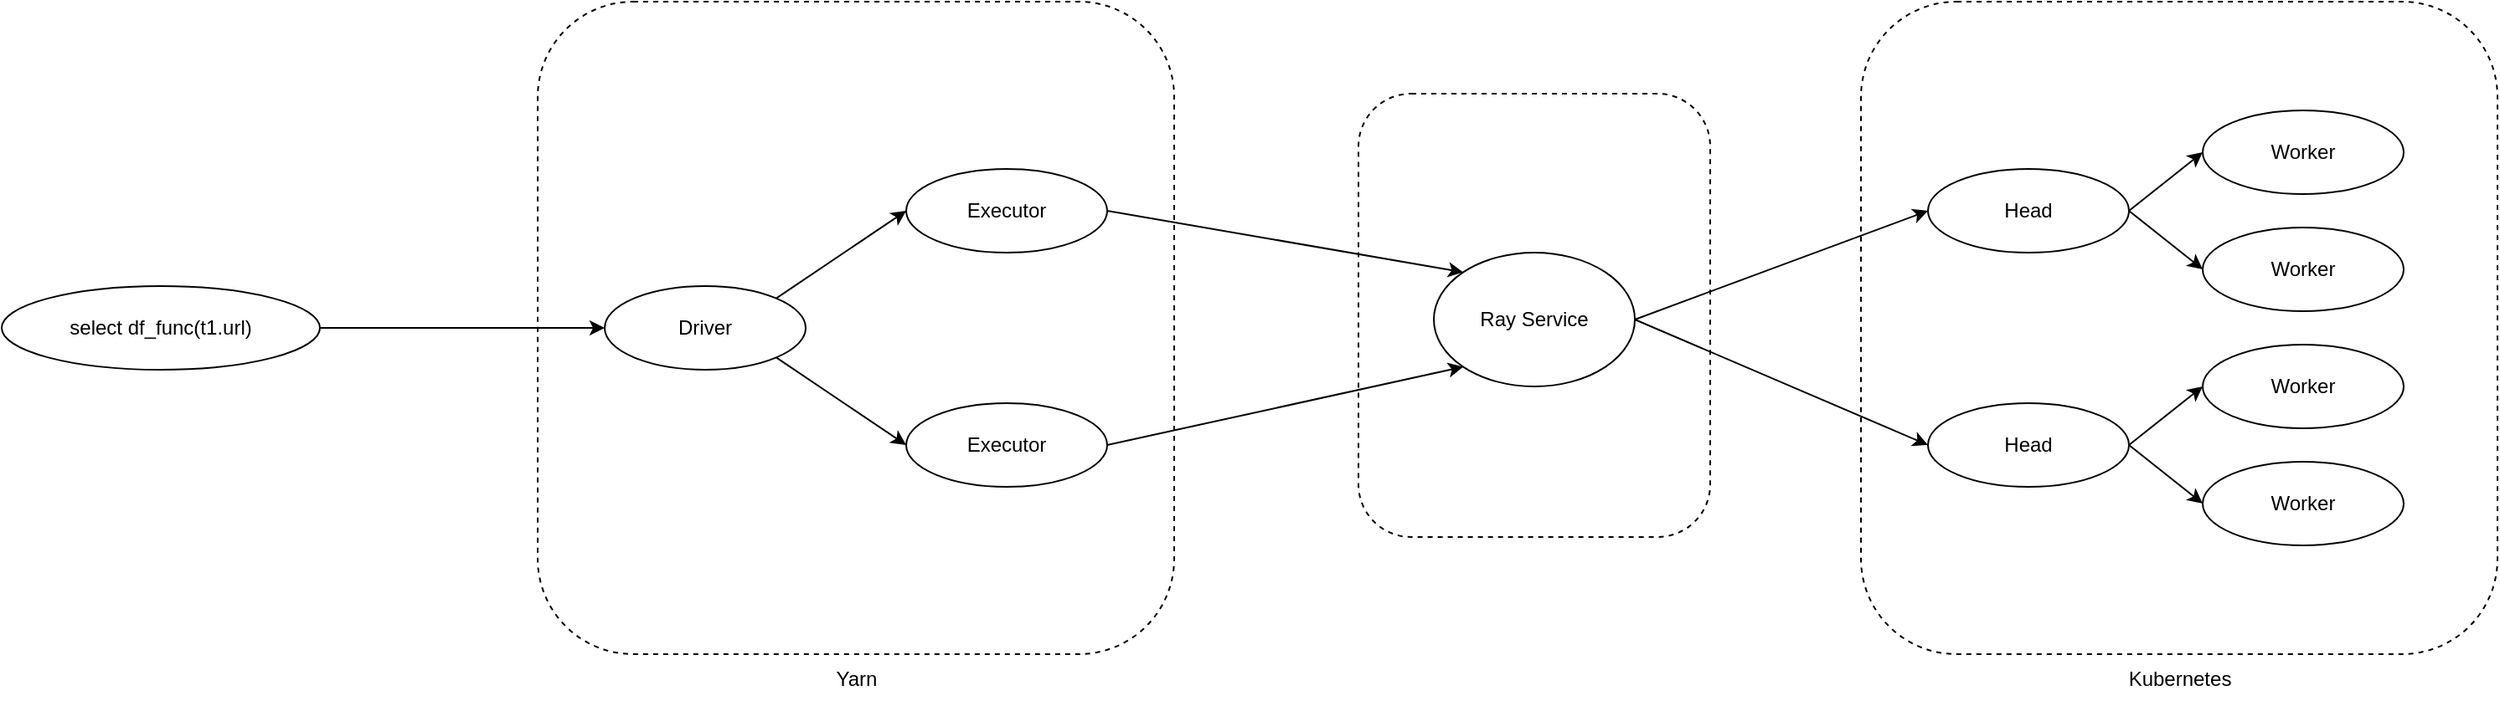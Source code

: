 <mxfile version="25.0.3">
  <diagram name="第 1 页" id="Cx-hPU9XUAgWoO0Vhxke">
    <mxGraphModel dx="2346" dy="790" grid="1" gridSize="10" guides="1" tooltips="1" connect="1" arrows="1" fold="1" page="1" pageScale="1" pageWidth="827" pageHeight="1169" math="0" shadow="0">
      <root>
        <mxCell id="0" />
        <mxCell id="1" parent="0" />
        <mxCell id="ajoZCbaoKOKK31HCz9xZ-37" value="" style="rounded=1;whiteSpace=wrap;html=1;fillColor=none;dashed=1;" vertex="1" parent="1">
          <mxGeometry x="30" y="345" width="210" height="265" as="geometry" />
        </mxCell>
        <mxCell id="ajoZCbaoKOKK31HCz9xZ-1" value="" style="rounded=1;whiteSpace=wrap;html=1;fillColor=none;dashed=1;" vertex="1" parent="1">
          <mxGeometry x="-460" y="290" width="380" height="390" as="geometry" />
        </mxCell>
        <mxCell id="ajoZCbaoKOKK31HCz9xZ-3" value="" style="rounded=1;whiteSpace=wrap;html=1;fillColor=none;dashed=1;" vertex="1" parent="1">
          <mxGeometry x="330" y="290" width="380" height="390" as="geometry" />
        </mxCell>
        <mxCell id="ajoZCbaoKOKK31HCz9xZ-4" value="Yarn" style="text;html=1;align=center;verticalAlign=middle;resizable=0;points=[];autosize=1;strokeColor=none;fillColor=none;" vertex="1" parent="1">
          <mxGeometry x="-295" y="680" width="50" height="30" as="geometry" />
        </mxCell>
        <mxCell id="ajoZCbaoKOKK31HCz9xZ-5" value="Kubernetes" style="text;html=1;align=center;verticalAlign=middle;resizable=0;points=[];autosize=1;strokeColor=none;fillColor=none;" vertex="1" parent="1">
          <mxGeometry x="480" y="680" width="80" height="30" as="geometry" />
        </mxCell>
        <mxCell id="ajoZCbaoKOKK31HCz9xZ-13" style="rounded=0;orthogonalLoop=1;jettySize=auto;html=1;exitX=1;exitY=0;exitDx=0;exitDy=0;entryX=0;entryY=0.5;entryDx=0;entryDy=0;" edge="1" parent="1" source="ajoZCbaoKOKK31HCz9xZ-6" target="ajoZCbaoKOKK31HCz9xZ-7">
          <mxGeometry relative="1" as="geometry" />
        </mxCell>
        <mxCell id="ajoZCbaoKOKK31HCz9xZ-15" style="rounded=0;orthogonalLoop=1;jettySize=auto;html=1;exitX=1;exitY=1;exitDx=0;exitDy=0;entryX=0;entryY=0.5;entryDx=0;entryDy=0;" edge="1" parent="1" source="ajoZCbaoKOKK31HCz9xZ-6" target="ajoZCbaoKOKK31HCz9xZ-9">
          <mxGeometry relative="1" as="geometry" />
        </mxCell>
        <mxCell id="ajoZCbaoKOKK31HCz9xZ-6" value="Driver" style="ellipse;whiteSpace=wrap;html=1;" vertex="1" parent="1">
          <mxGeometry x="-420" y="460" width="120" height="50" as="geometry" />
        </mxCell>
        <mxCell id="ajoZCbaoKOKK31HCz9xZ-28" style="rounded=0;orthogonalLoop=1;jettySize=auto;html=1;exitX=1;exitY=0.5;exitDx=0;exitDy=0;entryX=0;entryY=0;entryDx=0;entryDy=0;" edge="1" parent="1" source="ajoZCbaoKOKK31HCz9xZ-7" target="ajoZCbaoKOKK31HCz9xZ-36">
          <mxGeometry relative="1" as="geometry" />
        </mxCell>
        <mxCell id="ajoZCbaoKOKK31HCz9xZ-7" value="Executor" style="ellipse;whiteSpace=wrap;html=1;" vertex="1" parent="1">
          <mxGeometry x="-240" y="390" width="120" height="50" as="geometry" />
        </mxCell>
        <mxCell id="ajoZCbaoKOKK31HCz9xZ-34" style="rounded=0;orthogonalLoop=1;jettySize=auto;html=1;exitX=1;exitY=0.5;exitDx=0;exitDy=0;entryX=0;entryY=1;entryDx=0;entryDy=0;" edge="1" parent="1" source="ajoZCbaoKOKK31HCz9xZ-9" target="ajoZCbaoKOKK31HCz9xZ-36">
          <mxGeometry relative="1" as="geometry" />
        </mxCell>
        <mxCell id="ajoZCbaoKOKK31HCz9xZ-9" value="Executor" style="ellipse;whiteSpace=wrap;html=1;" vertex="1" parent="1">
          <mxGeometry x="-240" y="530" width="120" height="50" as="geometry" />
        </mxCell>
        <mxCell id="ajoZCbaoKOKK31HCz9xZ-16" style="rounded=0;orthogonalLoop=1;jettySize=auto;html=1;exitX=1;exitY=0.5;exitDx=0;exitDy=0;entryX=0;entryY=0.5;entryDx=0;entryDy=0;" edge="1" parent="1" source="ajoZCbaoKOKK31HCz9xZ-19" target="ajoZCbaoKOKK31HCz9xZ-20">
          <mxGeometry relative="1" as="geometry" />
        </mxCell>
        <mxCell id="ajoZCbaoKOKK31HCz9xZ-17" style="rounded=0;orthogonalLoop=1;jettySize=auto;html=1;exitX=1;exitY=0.5;exitDx=0;exitDy=0;entryX=0;entryY=0.5;entryDx=0;entryDy=0;" edge="1" parent="1" source="ajoZCbaoKOKK31HCz9xZ-19" target="ajoZCbaoKOKK31HCz9xZ-21">
          <mxGeometry relative="1" as="geometry" />
        </mxCell>
        <mxCell id="ajoZCbaoKOKK31HCz9xZ-19" value="Head" style="ellipse;whiteSpace=wrap;html=1;" vertex="1" parent="1">
          <mxGeometry x="370" y="390" width="120" height="50" as="geometry" />
        </mxCell>
        <mxCell id="ajoZCbaoKOKK31HCz9xZ-20" value="Worker" style="ellipse;whiteSpace=wrap;html=1;" vertex="1" parent="1">
          <mxGeometry x="534" y="355" width="120" height="50" as="geometry" />
        </mxCell>
        <mxCell id="ajoZCbaoKOKK31HCz9xZ-21" value="Worker" style="ellipse;whiteSpace=wrap;html=1;" vertex="1" parent="1">
          <mxGeometry x="534" y="425" width="120" height="50" as="geometry" />
        </mxCell>
        <mxCell id="ajoZCbaoKOKK31HCz9xZ-27" style="edgeStyle=orthogonalEdgeStyle;rounded=0;orthogonalLoop=1;jettySize=auto;html=1;exitX=1;exitY=0.5;exitDx=0;exitDy=0;entryX=0;entryY=0.5;entryDx=0;entryDy=0;" edge="1" parent="1" source="ajoZCbaoKOKK31HCz9xZ-24" target="ajoZCbaoKOKK31HCz9xZ-6">
          <mxGeometry relative="1" as="geometry" />
        </mxCell>
        <mxCell id="ajoZCbaoKOKK31HCz9xZ-24" value="select df_func(t1.url)" style="ellipse;whiteSpace=wrap;html=1;" vertex="1" parent="1">
          <mxGeometry x="-780" y="460" width="190" height="50" as="geometry" />
        </mxCell>
        <mxCell id="ajoZCbaoKOKK31HCz9xZ-29" style="rounded=0;orthogonalLoop=1;jettySize=auto;html=1;exitX=1;exitY=0.5;exitDx=0;exitDy=0;entryX=0;entryY=0.5;entryDx=0;entryDy=0;" edge="1" parent="1" source="ajoZCbaoKOKK31HCz9xZ-31" target="ajoZCbaoKOKK31HCz9xZ-32">
          <mxGeometry relative="1" as="geometry" />
        </mxCell>
        <mxCell id="ajoZCbaoKOKK31HCz9xZ-30" style="rounded=0;orthogonalLoop=1;jettySize=auto;html=1;exitX=1;exitY=0.5;exitDx=0;exitDy=0;entryX=0;entryY=0.5;entryDx=0;entryDy=0;" edge="1" parent="1" source="ajoZCbaoKOKK31HCz9xZ-31" target="ajoZCbaoKOKK31HCz9xZ-33">
          <mxGeometry relative="1" as="geometry" />
        </mxCell>
        <mxCell id="ajoZCbaoKOKK31HCz9xZ-31" value="Head" style="ellipse;whiteSpace=wrap;html=1;" vertex="1" parent="1">
          <mxGeometry x="370" y="530" width="120" height="50" as="geometry" />
        </mxCell>
        <mxCell id="ajoZCbaoKOKK31HCz9xZ-32" value="Worker" style="ellipse;whiteSpace=wrap;html=1;" vertex="1" parent="1">
          <mxGeometry x="534" y="495" width="120" height="50" as="geometry" />
        </mxCell>
        <mxCell id="ajoZCbaoKOKK31HCz9xZ-33" value="Worker" style="ellipse;whiteSpace=wrap;html=1;" vertex="1" parent="1">
          <mxGeometry x="534" y="565" width="120" height="50" as="geometry" />
        </mxCell>
        <mxCell id="ajoZCbaoKOKK31HCz9xZ-38" style="rounded=0;orthogonalLoop=1;jettySize=auto;html=1;exitX=1;exitY=0.5;exitDx=0;exitDy=0;entryX=0;entryY=0.5;entryDx=0;entryDy=0;" edge="1" parent="1" source="ajoZCbaoKOKK31HCz9xZ-36" target="ajoZCbaoKOKK31HCz9xZ-19">
          <mxGeometry relative="1" as="geometry" />
        </mxCell>
        <mxCell id="ajoZCbaoKOKK31HCz9xZ-39" style="rounded=0;orthogonalLoop=1;jettySize=auto;html=1;exitX=1;exitY=0.5;exitDx=0;exitDy=0;entryX=0;entryY=0.5;entryDx=0;entryDy=0;" edge="1" parent="1" source="ajoZCbaoKOKK31HCz9xZ-36" target="ajoZCbaoKOKK31HCz9xZ-31">
          <mxGeometry relative="1" as="geometry" />
        </mxCell>
        <mxCell id="ajoZCbaoKOKK31HCz9xZ-36" value="Ray Service" style="ellipse;whiteSpace=wrap;html=1;" vertex="1" parent="1">
          <mxGeometry x="75" y="440" width="120" height="80" as="geometry" />
        </mxCell>
      </root>
    </mxGraphModel>
  </diagram>
</mxfile>
